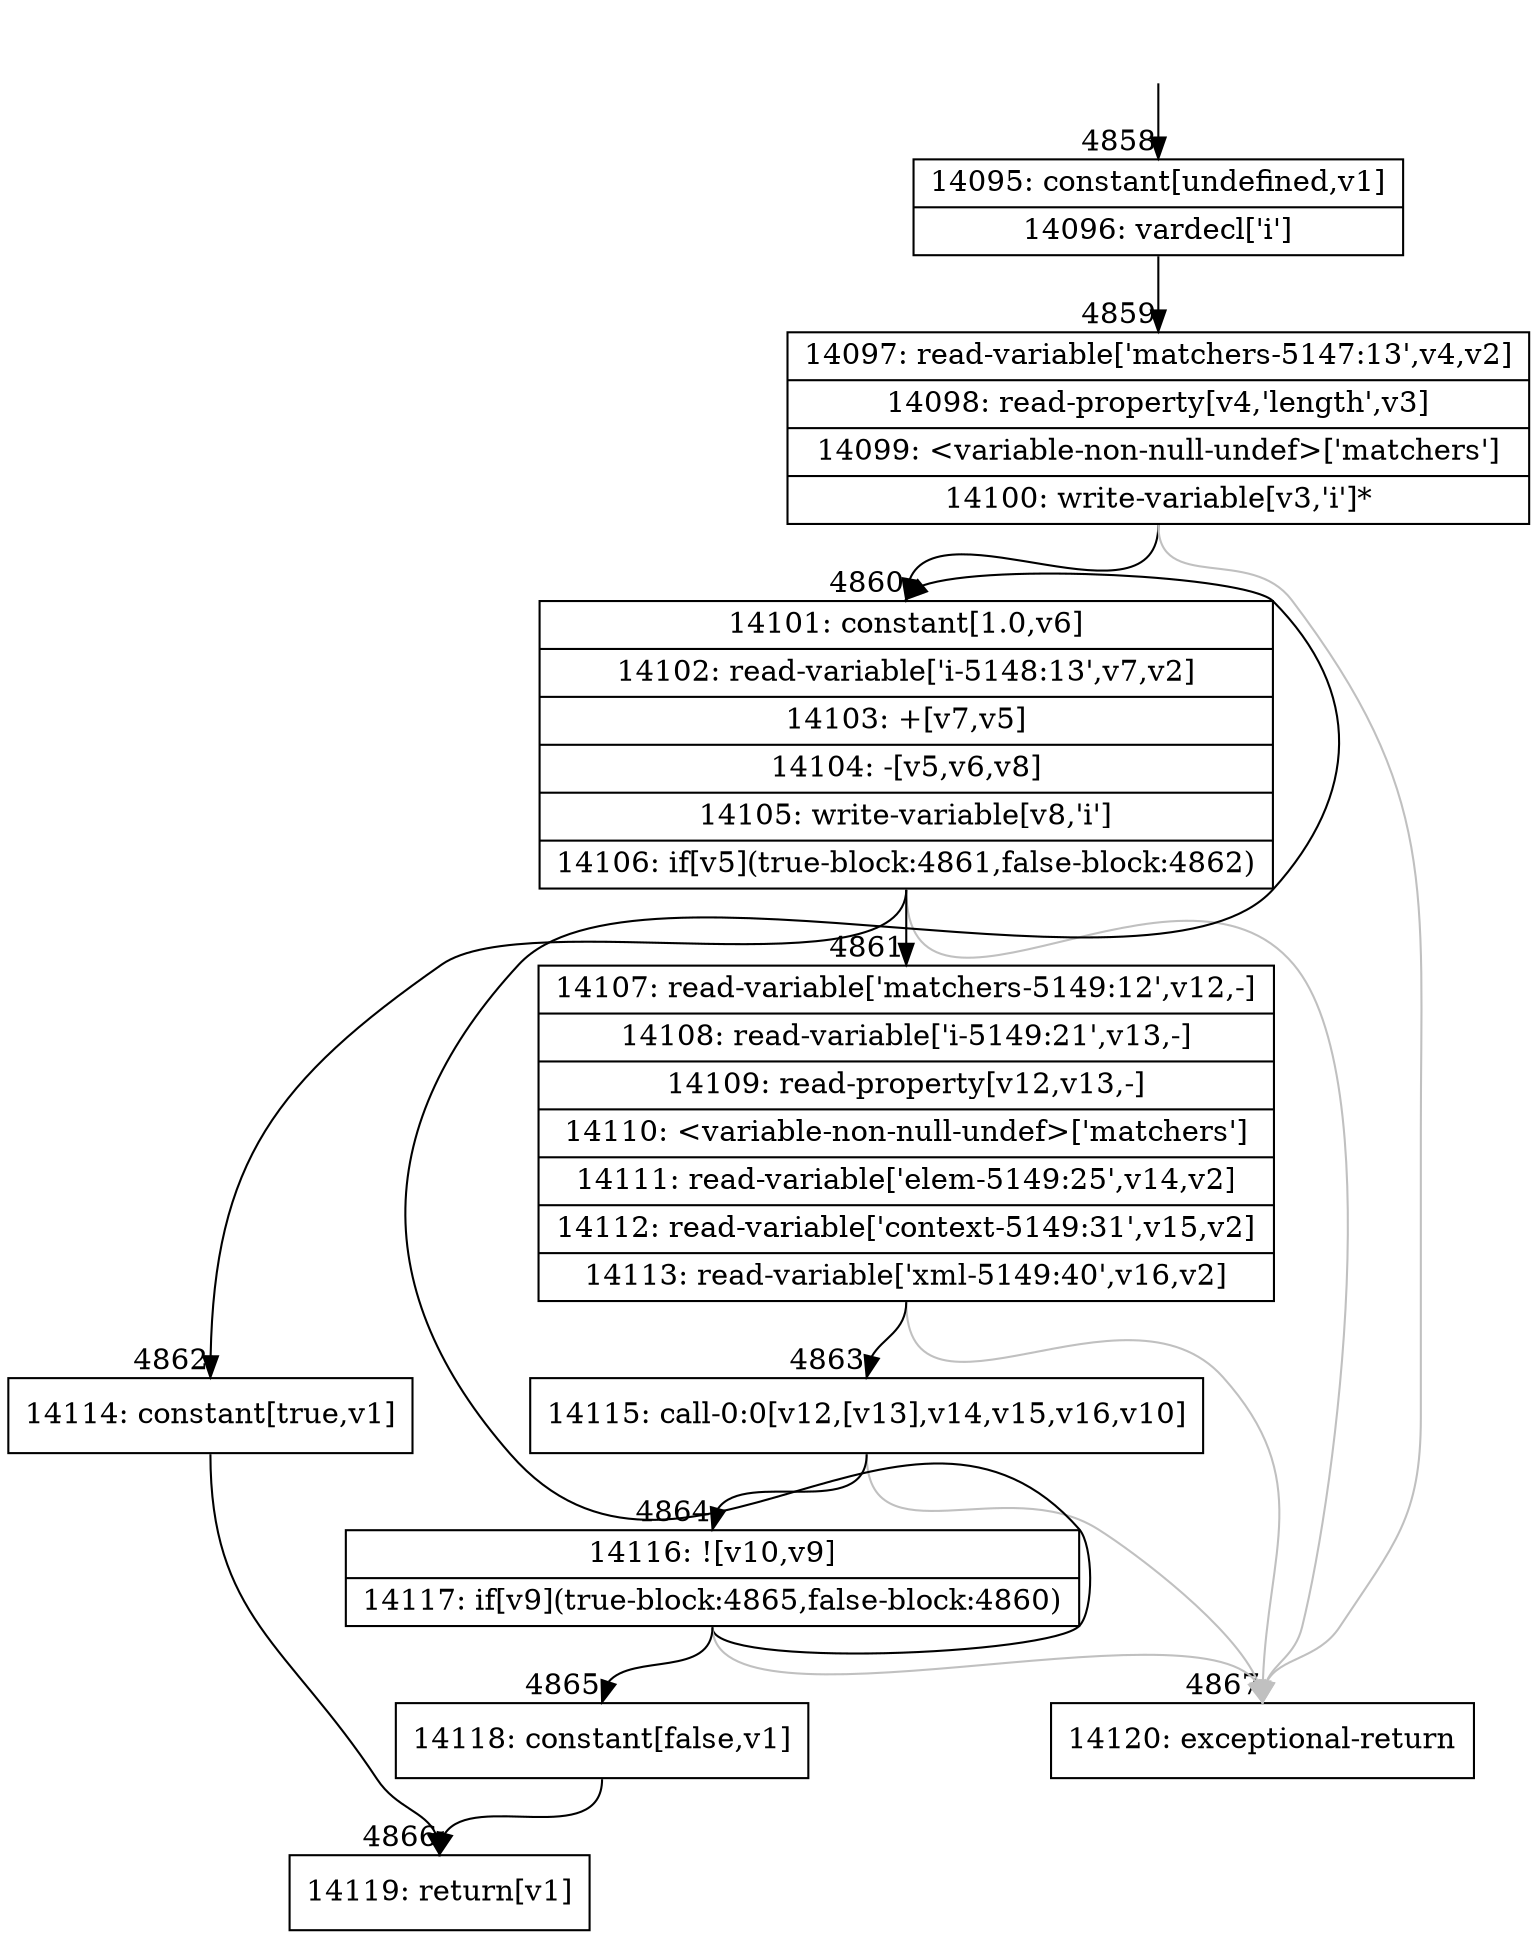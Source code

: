 digraph {
rankdir="TD"
BB_entry324[shape=none,label=""];
BB_entry324 -> BB4858 [tailport=s, headport=n, headlabel="    4858"]
BB4858 [shape=record label="{14095: constant[undefined,v1]|14096: vardecl['i']}" ] 
BB4858 -> BB4859 [tailport=s, headport=n, headlabel="      4859"]
BB4859 [shape=record label="{14097: read-variable['matchers-5147:13',v4,v2]|14098: read-property[v4,'length',v3]|14099: \<variable-non-null-undef\>['matchers']|14100: write-variable[v3,'i']*}" ] 
BB4859 -> BB4860 [tailport=s, headport=n, headlabel="      4860"]
BB4859 -> BB4867 [tailport=s, headport=n, color=gray, headlabel="      4867"]
BB4860 [shape=record label="{14101: constant[1.0,v6]|14102: read-variable['i-5148:13',v7,v2]|14103: +[v7,v5]|14104: -[v5,v6,v8]|14105: write-variable[v8,'i']|14106: if[v5](true-block:4861,false-block:4862)}" ] 
BB4860 -> BB4861 [tailport=s, headport=n, headlabel="      4861"]
BB4860 -> BB4862 [tailport=s, headport=n, headlabel="      4862"]
BB4860 -> BB4867 [tailport=s, headport=n, color=gray]
BB4861 [shape=record label="{14107: read-variable['matchers-5149:12',v12,-]|14108: read-variable['i-5149:21',v13,-]|14109: read-property[v12,v13,-]|14110: \<variable-non-null-undef\>['matchers']|14111: read-variable['elem-5149:25',v14,v2]|14112: read-variable['context-5149:31',v15,v2]|14113: read-variable['xml-5149:40',v16,v2]}" ] 
BB4861 -> BB4863 [tailport=s, headport=n, headlabel="      4863"]
BB4861 -> BB4867 [tailport=s, headport=n, color=gray]
BB4862 [shape=record label="{14114: constant[true,v1]}" ] 
BB4862 -> BB4866 [tailport=s, headport=n, headlabel="      4866"]
BB4863 [shape=record label="{14115: call-0:0[v12,[v13],v14,v15,v16,v10]}" ] 
BB4863 -> BB4864 [tailport=s, headport=n, headlabel="      4864"]
BB4863 -> BB4867 [tailport=s, headport=n, color=gray]
BB4864 [shape=record label="{14116: ![v10,v9]|14117: if[v9](true-block:4865,false-block:4860)}" ] 
BB4864 -> BB4865 [tailport=s, headport=n, headlabel="      4865"]
BB4864 -> BB4860 [tailport=s, headport=n]
BB4864 -> BB4867 [tailport=s, headport=n, color=gray]
BB4865 [shape=record label="{14118: constant[false,v1]}" ] 
BB4865 -> BB4866 [tailport=s, headport=n]
BB4866 [shape=record label="{14119: return[v1]}" ] 
BB4867 [shape=record label="{14120: exceptional-return}" ] 
}
